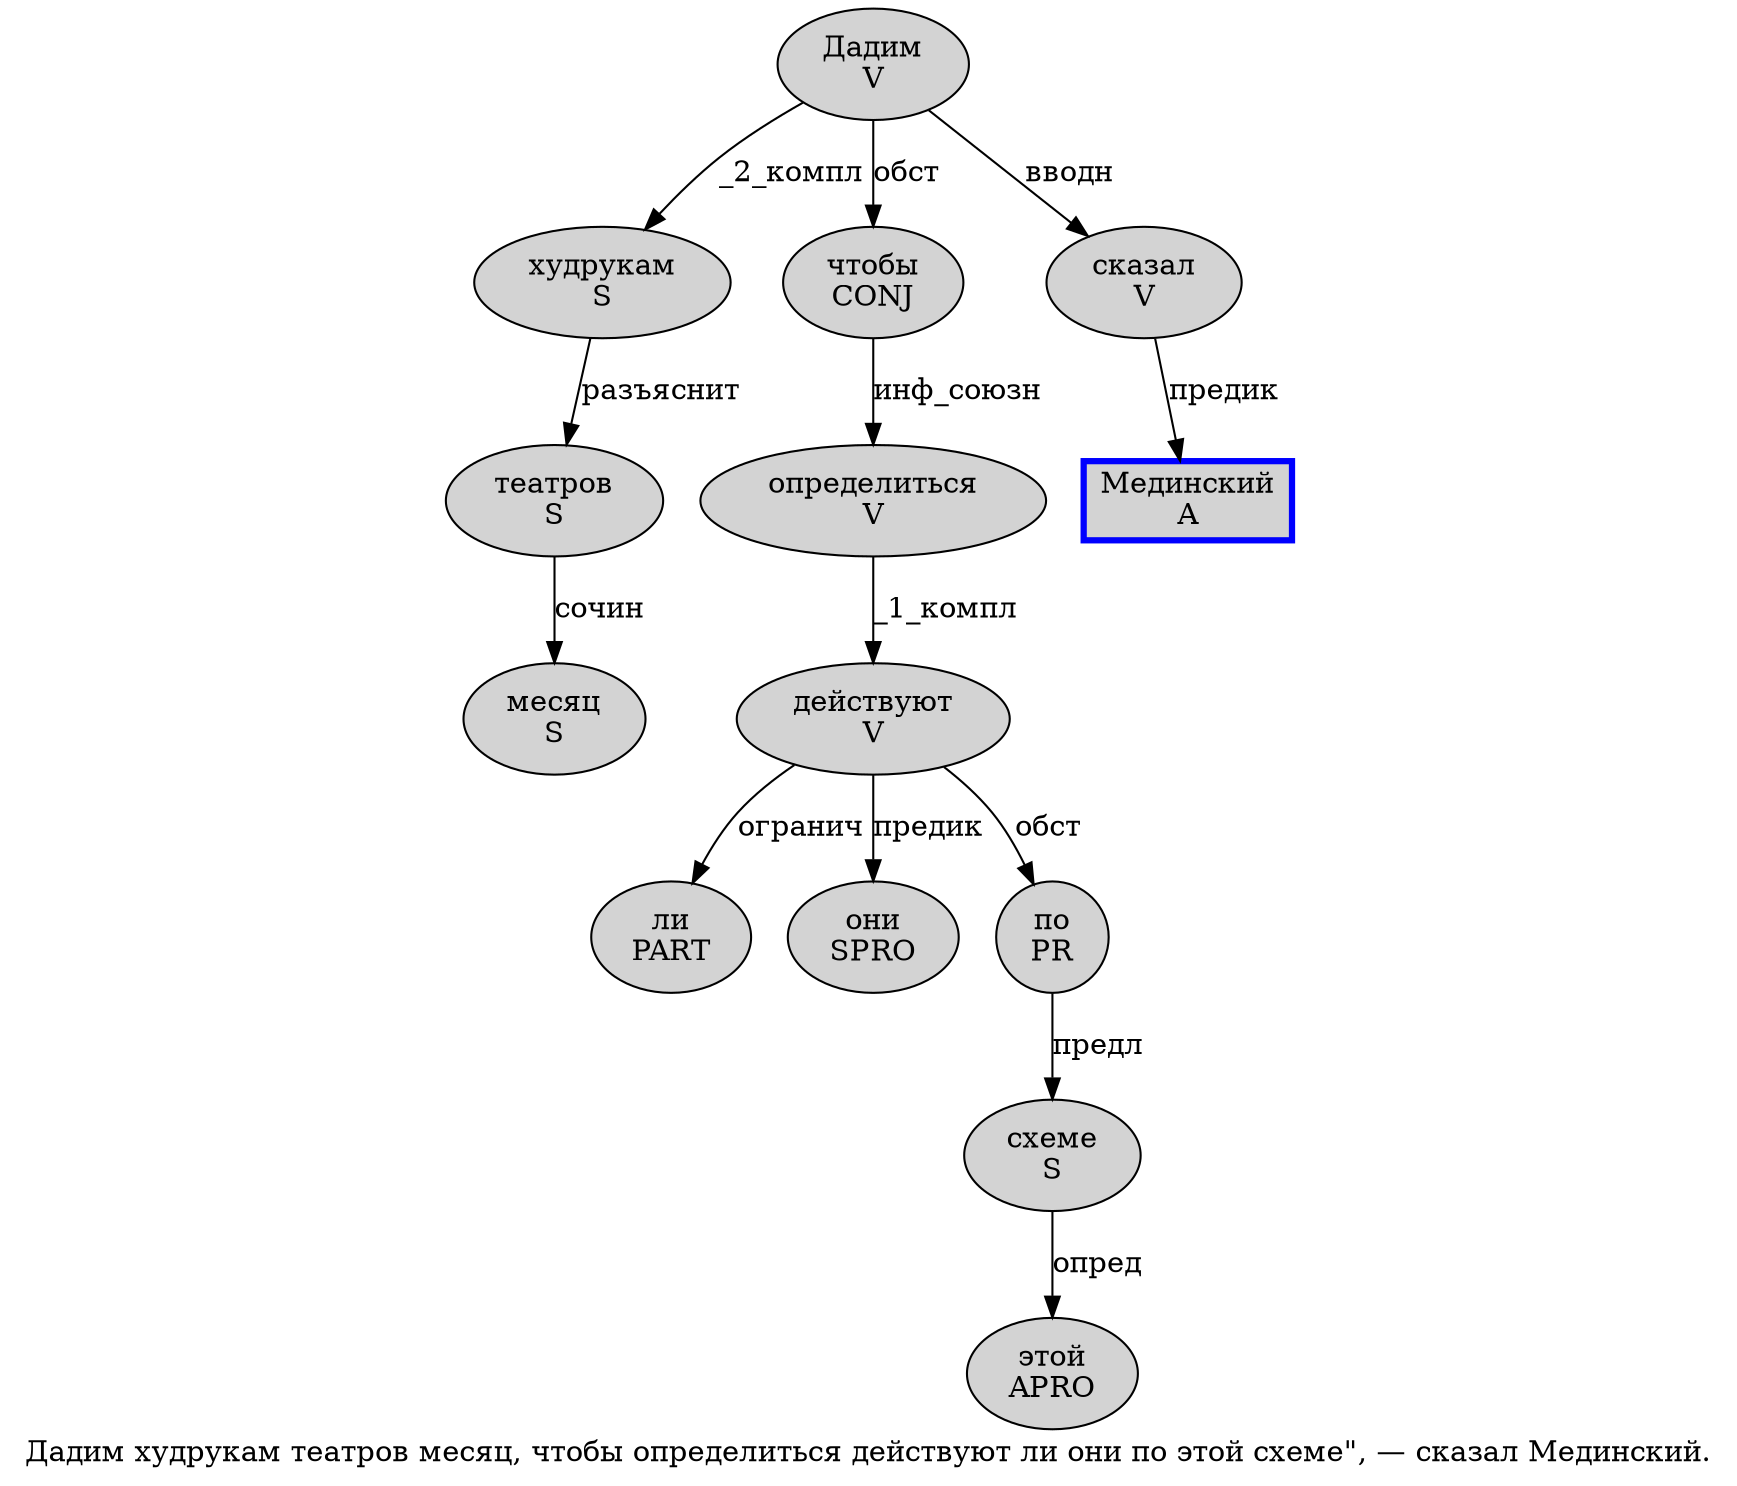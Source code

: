 digraph SENTENCE_82 {
	graph [label="Дадим худрукам театров месяц, чтобы определиться действуют ли они по этой схеме\", — сказал Мединский."]
	node [style=filled]
		0 [label="Дадим
V" color="" fillcolor=lightgray penwidth=1 shape=ellipse]
		1 [label="худрукам
S" color="" fillcolor=lightgray penwidth=1 shape=ellipse]
		2 [label="театров
S" color="" fillcolor=lightgray penwidth=1 shape=ellipse]
		3 [label="месяц
S" color="" fillcolor=lightgray penwidth=1 shape=ellipse]
		5 [label="чтобы
CONJ" color="" fillcolor=lightgray penwidth=1 shape=ellipse]
		6 [label="определиться
V" color="" fillcolor=lightgray penwidth=1 shape=ellipse]
		7 [label="действуют
V" color="" fillcolor=lightgray penwidth=1 shape=ellipse]
		8 [label="ли
PART" color="" fillcolor=lightgray penwidth=1 shape=ellipse]
		9 [label="они
SPRO" color="" fillcolor=lightgray penwidth=1 shape=ellipse]
		10 [label="по
PR" color="" fillcolor=lightgray penwidth=1 shape=ellipse]
		11 [label="этой
APRO" color="" fillcolor=lightgray penwidth=1 shape=ellipse]
		12 [label="схеме
S" color="" fillcolor=lightgray penwidth=1 shape=ellipse]
		16 [label="сказал
V" color="" fillcolor=lightgray penwidth=1 shape=ellipse]
		17 [label="Мединский
A" color=blue fillcolor=lightgray penwidth=3 shape=box]
			7 -> 8 [label="огранич"]
			7 -> 9 [label="предик"]
			7 -> 10 [label="обст"]
			12 -> 11 [label="опред"]
			16 -> 17 [label="предик"]
			6 -> 7 [label="_1_компл"]
			1 -> 2 [label="разъяснит"]
			5 -> 6 [label="инф_союзн"]
			10 -> 12 [label="предл"]
			2 -> 3 [label="сочин"]
			0 -> 1 [label="_2_компл"]
			0 -> 5 [label="обст"]
			0 -> 16 [label="вводн"]
}